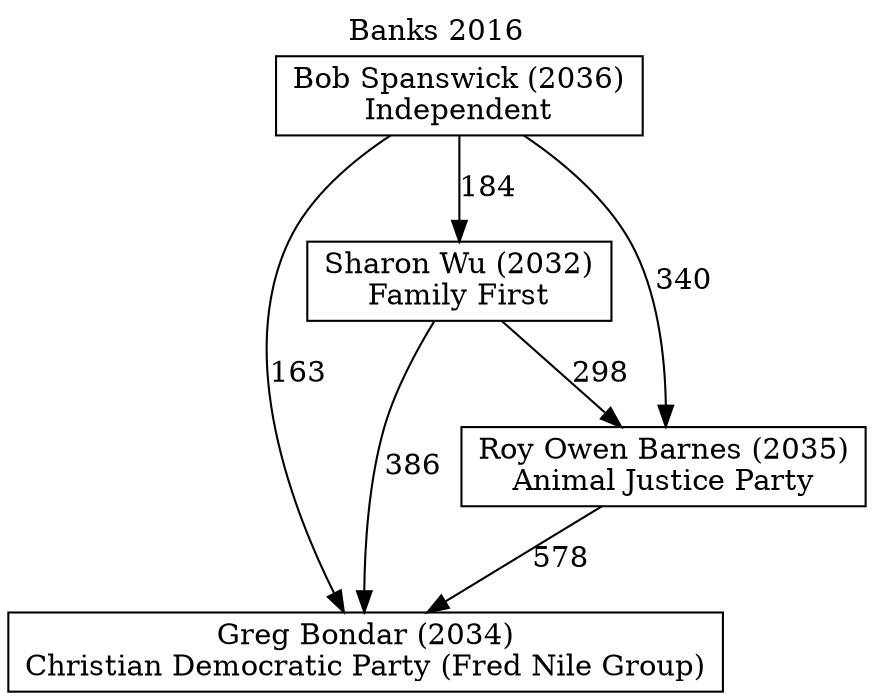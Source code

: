 // House preference flow
digraph "Greg Bondar (2034)_Banks_2016" {
	graph [label="Banks 2016" labelloc=t mclimit=10]
	node [shape=box]
	"Greg Bondar (2034)" [label="Greg Bondar (2034)
Christian Democratic Party (Fred Nile Group)"]
	"Sharon Wu (2032)" [label="Sharon Wu (2032)
Family First"]
	"Bob Spanswick (2036)" [label="Bob Spanswick (2036)
Independent"]
	"Roy Owen Barnes (2035)" [label="Roy Owen Barnes (2035)
Animal Justice Party"]
	"Bob Spanswick (2036)" -> "Greg Bondar (2034)" [label=163]
	"Bob Spanswick (2036)" -> "Roy Owen Barnes (2035)" [label=340]
	"Roy Owen Barnes (2035)" -> "Greg Bondar (2034)" [label=578]
	"Bob Spanswick (2036)" -> "Sharon Wu (2032)" [label=184]
	"Sharon Wu (2032)" -> "Roy Owen Barnes (2035)" [label=298]
	"Sharon Wu (2032)" -> "Greg Bondar (2034)" [label=386]
}
